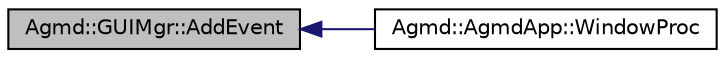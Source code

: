 digraph "Agmd::GUIMgr::AddEvent"
{
  edge [fontname="Helvetica",fontsize="10",labelfontname="Helvetica",labelfontsize="10"];
  node [fontname="Helvetica",fontsize="10",shape=record];
  rankdir="LR";
  Node1 [label="Agmd::GUIMgr::AddEvent",height=0.2,width=0.4,color="black", fillcolor="grey75", style="filled" fontcolor="black"];
  Node1 -> Node2 [dir="back",color="midnightblue",fontsize="10",style="solid"];
  Node2 [label="Agmd::AgmdApp::WindowProc",height=0.2,width=0.4,color="black", fillcolor="white", style="filled",URL="$class_agmd_1_1_agmd_app.html#a498fa9757edacc5ed5efc091ac219b25"];
}
